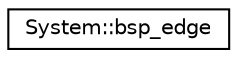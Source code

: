 digraph G
{
  edge [fontname="Helvetica",fontsize="10",labelfontname="Helvetica",labelfontsize="10"];
  node [fontname="Helvetica",fontsize="10",shape=record];
  rankdir="LR";
  Node1 [label="System::bsp_edge",height=0.2,width=0.4,color="black", fillcolor="white", style="filled",URL="$struct_system_1_1bsp__edge.html"];
}
